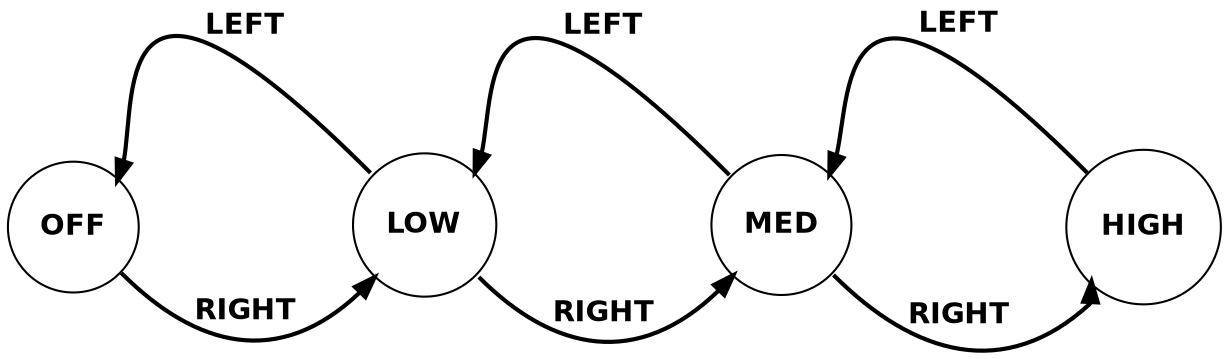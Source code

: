 digraph G {
	
	node [fontname="Helvetica-Bold",shape = circle];
        rankdir=LR;
        ranksep=0.75;

        OFF -> LOW [fontname="Helvetica-Bold",tailport=se,headport=sw,style=bold,label="RIGHT"];
        LOW -> MED [fontname="Helvetica-Bold",tailport=se,headport=sw,style=bold,label="RIGHT"];
	MED -> HIGH [fontname="Helvetica-Bold",tailport=se,headport=sw,style=bold,label="RIGHT"];

	HIGH -> MED [fontname="Helvetica-Bold",tailport=nw,headport=ne,style=bold,label="LEFT"];
        MED -> LOW [fontname="Helvetica-Bold",tailport=nw,headport=ne,style=bold,label="LEFT"];
        LOW -> OFF [fontname="Helvetica-Bold",tailport=nw,headport=ne,style=bold,label="LEFT"];

}


